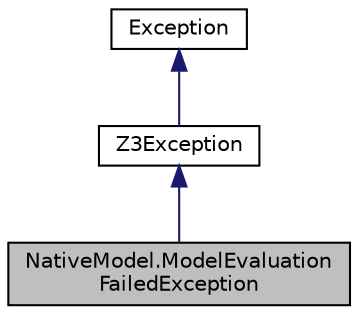 digraph "NativeModel.ModelEvaluationFailedException"
{
 // LATEX_PDF_SIZE
  edge [fontname="Helvetica",fontsize="10",labelfontname="Helvetica",labelfontsize="10"];
  node [fontname="Helvetica",fontsize="10",shape=record];
  Node1 [label="NativeModel.ModelEvaluation\lFailedException",height=0.2,width=0.4,color="black", fillcolor="grey75", style="filled", fontcolor="black",tooltip="A ModelEvaluationFailedException is thrown when an expression cannot be evaluated by the model."];
  Node2 -> Node1 [dir="back",color="midnightblue",fontsize="10",style="solid",fontname="Helvetica"];
  Node2 [label="Z3Exception",height=0.2,width=0.4,color="black", fillcolor="white", style="filled",URL="$class_microsoft_1_1_z3_1_1_z3_exception.html",tooltip="The exception base class for error reporting from Z3"];
  Node3 -> Node2 [dir="back",color="midnightblue",fontsize="10",style="solid",fontname="Helvetica"];
  Node3 [label="Exception",height=0.2,width=0.4,color="black", fillcolor="white", style="filled",URL="$class_exception.html",tooltip=" "];
}
